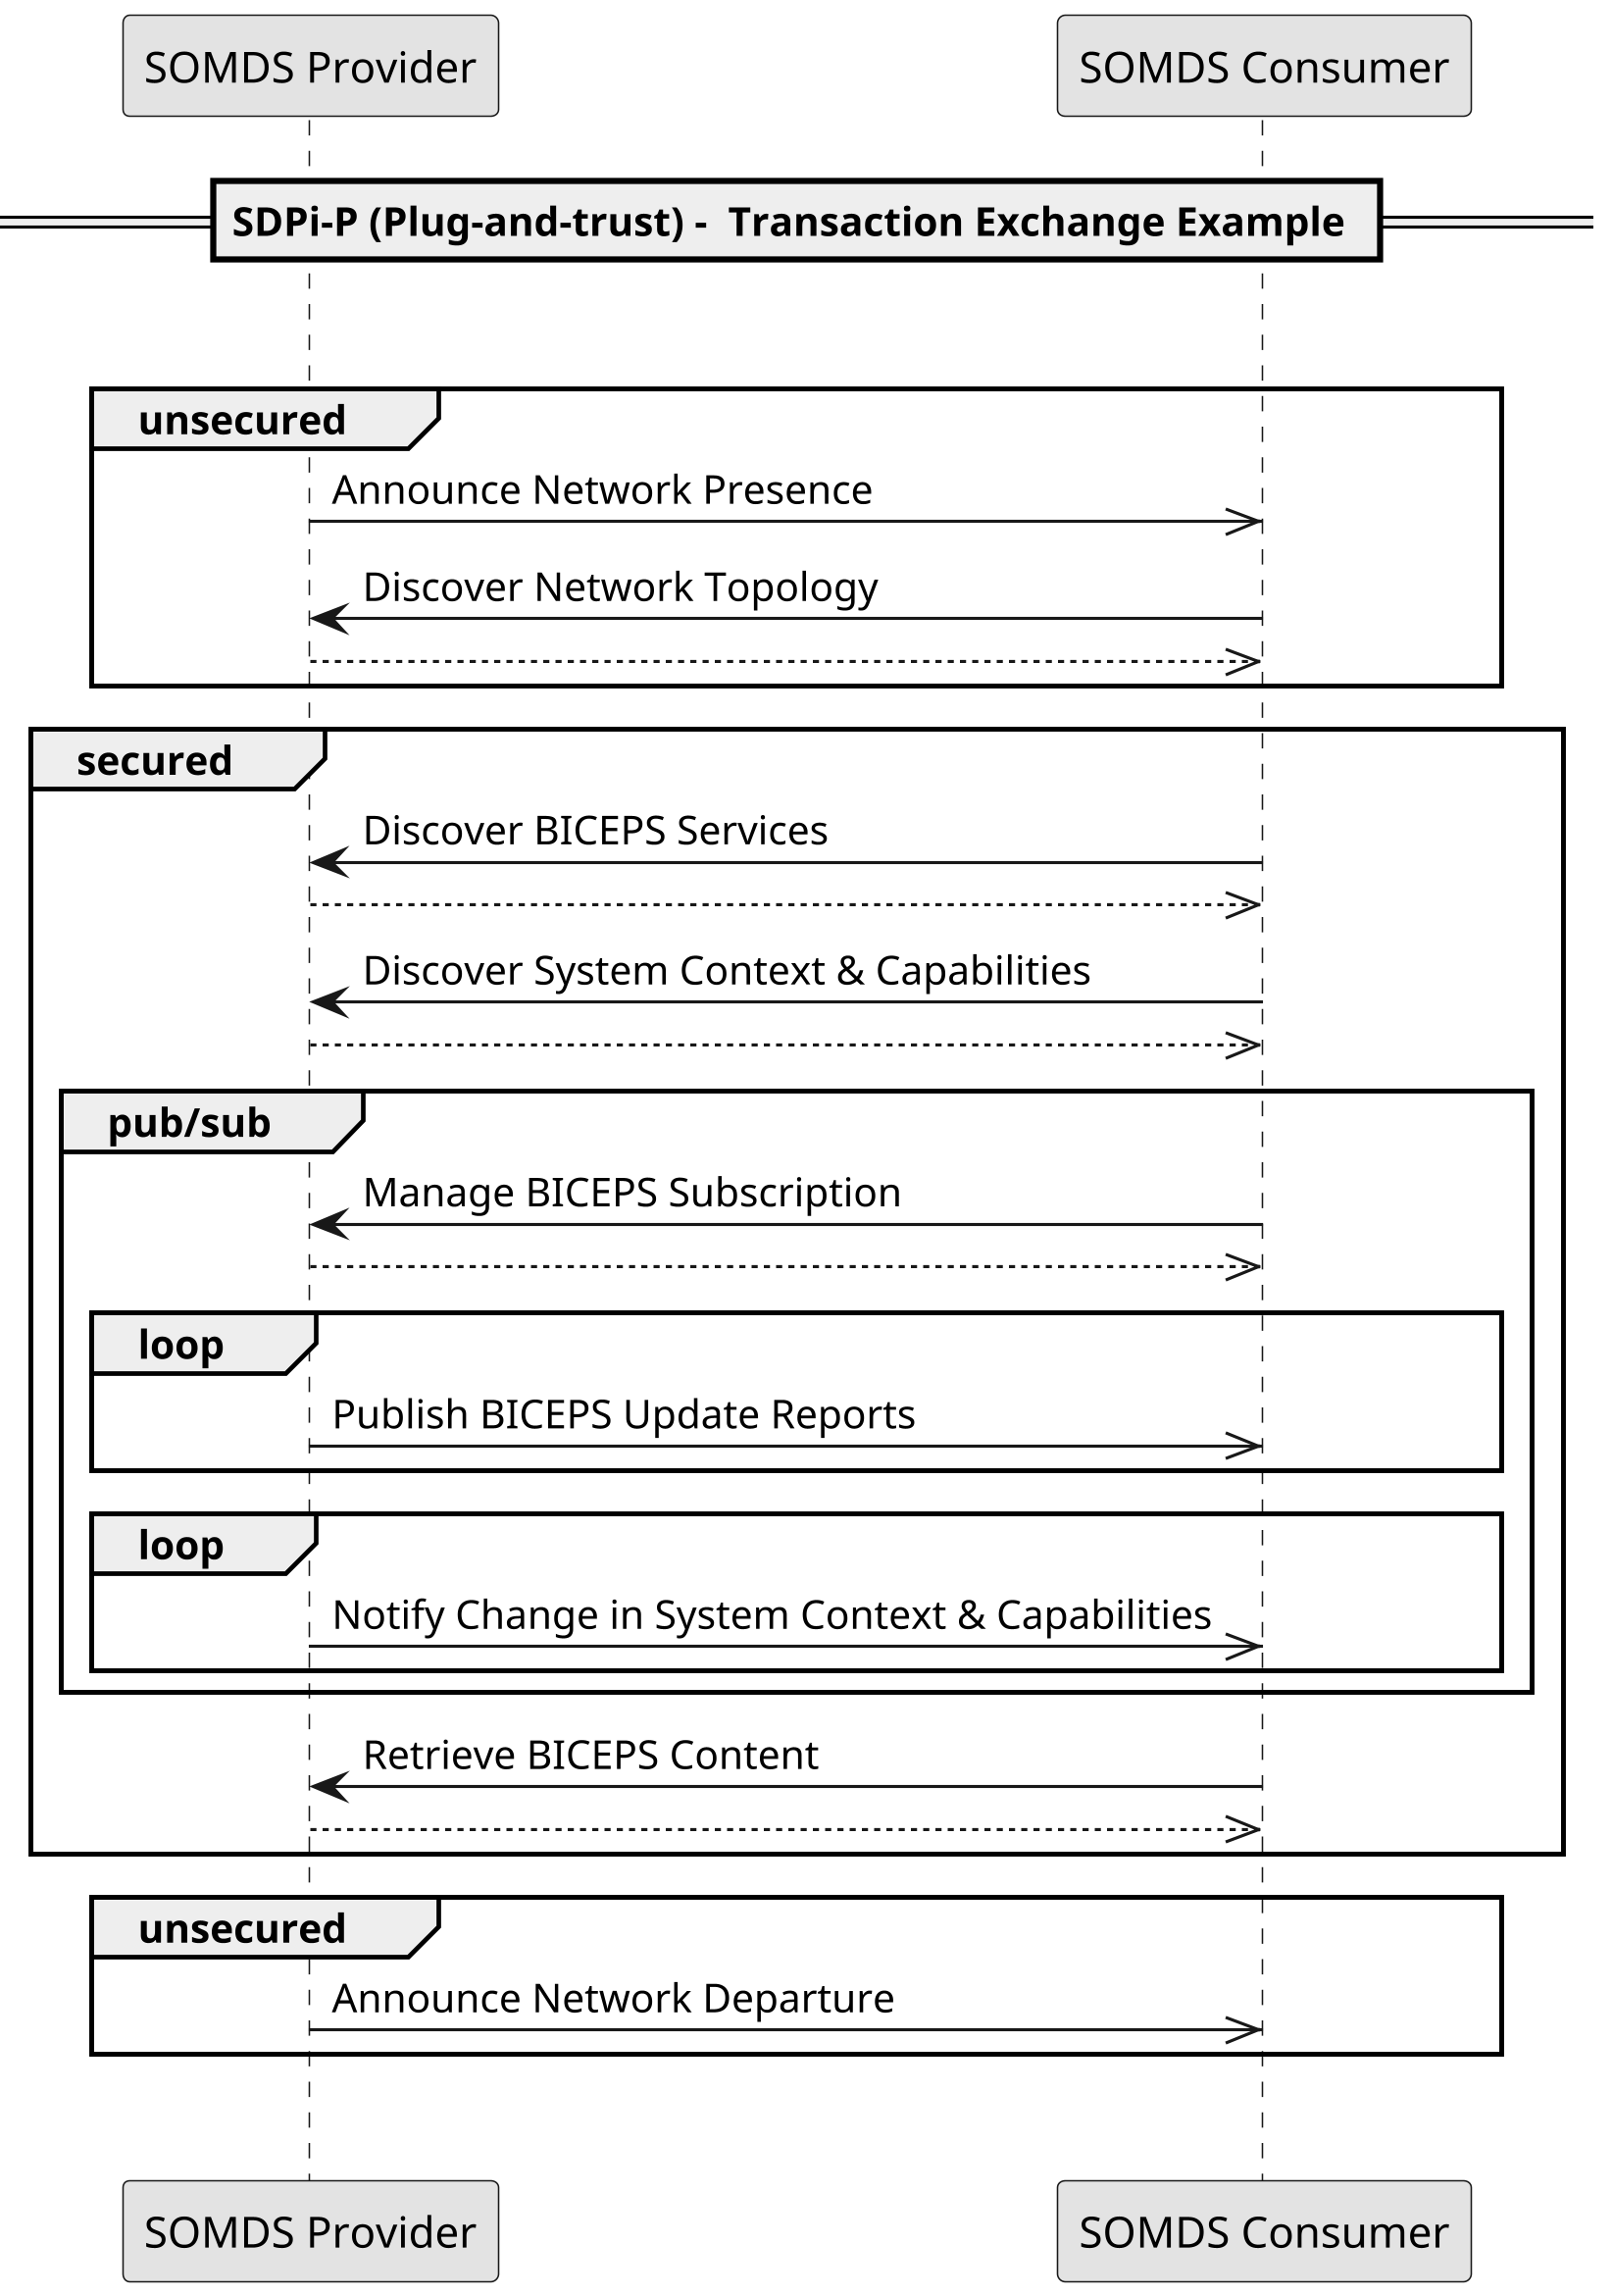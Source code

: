 @startuml

skinparam dpi 300
skinparam monochrome true

!global $str_sdpi_p_somds_prov = "SOMDS Provider"
!global $str_sdpi_p_somds_cons = "SOMDS Consumer"

participant "$str_sdpi_p_somds_prov" as sdpi_somds_provider
participant "$str_sdpi_p_somds_cons" as sdpi_somds_consumer

== SDPi-P (Plug-and-trust) -  Transaction Exchange Example ==
|||
group unsecured
    sdpi_somds_provider ->> sdpi_somds_consumer: Announce Network Presence

    sdpi_somds_consumer -> sdpi_somds_provider: Discover Network Topology
    sdpi_somds_provider -->> sdpi_somds_consumer
end

group secured
    sdpi_somds_consumer -> sdpi_somds_provider: Discover BICEPS Services
    sdpi_somds_provider -->> sdpi_somds_consumer

    sdpi_somds_consumer -> sdpi_somds_provider: Discover System Context & Capabilities
    sdpi_somds_provider -->> sdpi_somds_consumer

    group pub/sub
        sdpi_somds_consumer -> sdpi_somds_provider: Manage BICEPS Subscription
        sdpi_somds_provider -->> sdpi_somds_consumer

        loop
            sdpi_somds_provider ->> sdpi_somds_consumer: Publish BICEPS Update Reports
        end

        loop
            sdpi_somds_provider ->> sdpi_somds_consumer: Notify Change in System Context & Capabilities
        end
     end

    sdpi_somds_consumer -> sdpi_somds_provider: Retrieve BICEPS Content
    sdpi_somds_provider -->> sdpi_somds_consumer
end

group unsecured
    sdpi_somds_provider ->> sdpi_somds_consumer: Announce Network Departure
end
|||

@enduml
